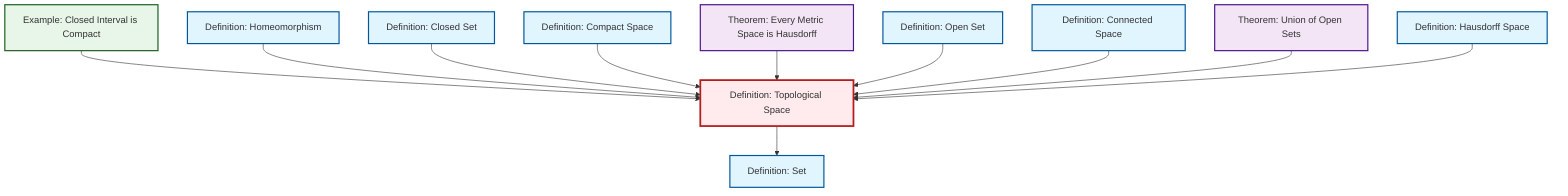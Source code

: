 graph TD
    classDef definition fill:#e1f5fe,stroke:#01579b,stroke-width:2px
    classDef theorem fill:#f3e5f5,stroke:#4a148c,stroke-width:2px
    classDef axiom fill:#fff3e0,stroke:#e65100,stroke-width:2px
    classDef example fill:#e8f5e9,stroke:#1b5e20,stroke-width:2px
    classDef current fill:#ffebee,stroke:#b71c1c,stroke-width:3px
    def-open-set["Definition: Open Set"]:::definition
    def-connected["Definition: Connected Space"]:::definition
    ex-closed-interval-compact["Example: Closed Interval is Compact"]:::example
    def-homeomorphism["Definition: Homeomorphism"]:::definition
    thm-metric-hausdorff["Theorem: Every Metric Space is Hausdorff"]:::theorem
    def-set["Definition: Set"]:::definition
    thm-union-open-sets["Theorem: Union of Open Sets"]:::theorem
    def-topological-space["Definition: Topological Space"]:::definition
    def-closed-set["Definition: Closed Set"]:::definition
    def-hausdorff["Definition: Hausdorff Space"]:::definition
    def-compact["Definition: Compact Space"]:::definition
    ex-closed-interval-compact --> def-topological-space
    def-homeomorphism --> def-topological-space
    def-closed-set --> def-topological-space
    def-compact --> def-topological-space
    thm-metric-hausdorff --> def-topological-space
    def-open-set --> def-topological-space
    def-connected --> def-topological-space
    def-topological-space --> def-set
    thm-union-open-sets --> def-topological-space
    def-hausdorff --> def-topological-space
    class def-topological-space current